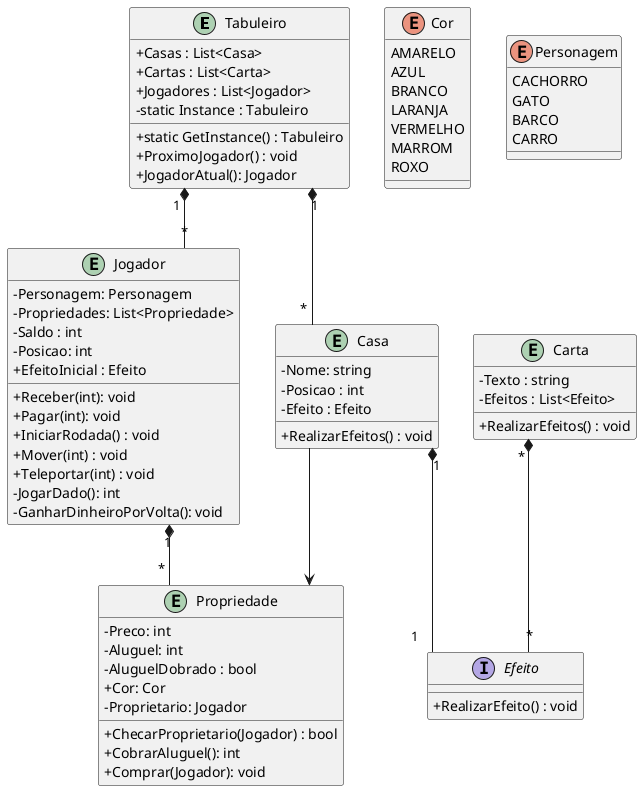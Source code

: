 @startuml diagrama
skinparam linetype ortho
skinparam classAttributeIconSize 0

entity Tabuleiro{
    + Casas : List<Casa>
    + Cartas : List<Carta>
    + Jogadores : List<Jogador>
    - static Instance : Tabuleiro

    + static GetInstance() : Tabuleiro
    + ProximoJogador() : void
    + JogadorAtual(): Jogador
}

entity Casa{
    - Nome: string
    - Posicao : int   
    - Efeito : Efeito
    + RealizarEfeitos() : void
}

entity Propriedade{
    - Preco: int
    - Aluguel: int
    - AluguelDobrado : bool
    + Cor: Cor
    - Proprietario: Jogador
    + ChecarProprietario(Jogador) : bool
    + CobrarAluguel(): int
    + Comprar(Jogador): void
}

entity Jogador{
    - Personagem: Personagem
    - Propriedades: List<Propriedade>
    - Saldo : int
    - Posicao: int
    + EfeitoInicial : Efeito
    + Receber(int): void
    + Pagar(int): void
    + IniciarRodada() : void
    + Mover(int) : void
    + Teleportar(int) : void
    - JogarDado(): int
    - GanharDinheiroPorVolta(): void
}

enum Cor{
    AMARELO
    AZUL
    BRANCO
    LARANJA
    VERMELHO
    MARROM
    ROXO
}

enum Personagem{
    CACHORRO
    GATO
    BARCO
    CARRO
}

entity Carta{
    - Texto : string
    - Efeitos : List<Efeito>
    + RealizarEfeitos() : void
}

interface Efeito{
    + RealizarEfeito() : void
}

Tabuleiro "1" *-- "*" Jogador
Tabuleiro "1" *-- "*" Casa

Casa --> Propriedade

Jogador "1"  *-- "*" Propriedade

Carta "*" *-- "*" Efeito
Casa "1" *-- "1" Efeito

@enduml